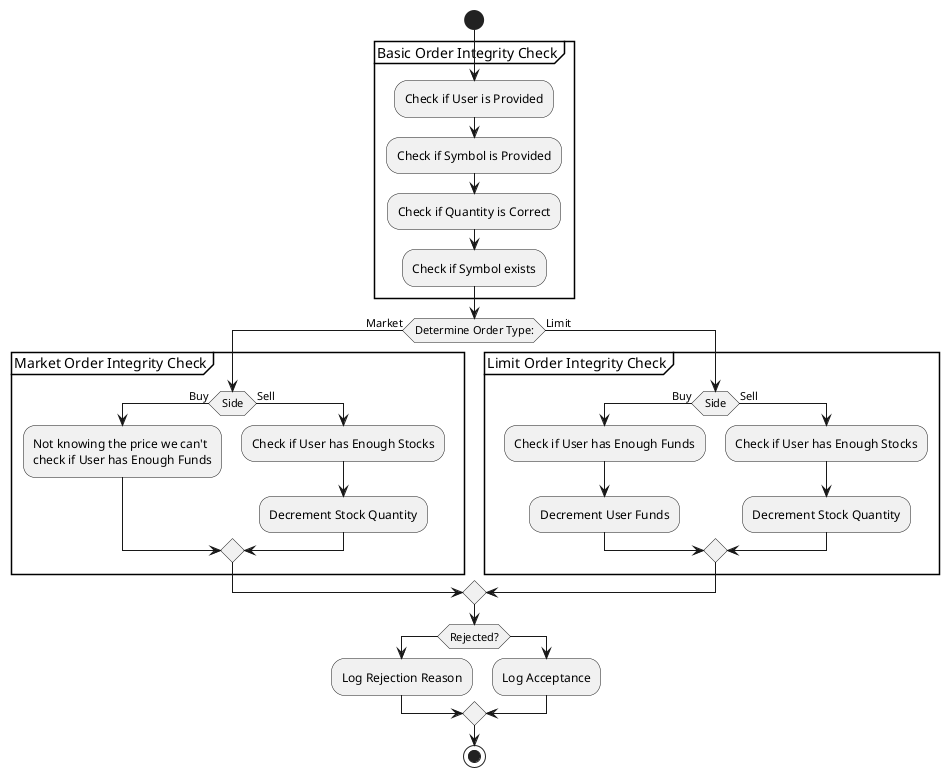 @startuml Order Integrity Check Service Flow Diagram

start

partition "Basic Order Integrity Check" {
  :Check if User is Provided;
  :Check if Symbol is Provided;
  :Check if Quantity is Correct;
  :Check if Symbol exists;
}



if (Determine Order Type:) then (Market)
  partition "Market Order Integrity Check" {
    if (Side) then (Buy)
        :Not knowing the price we can't \ncheck if User has Enough Funds;
      else (Sell)
        :Check if User has Enough Stocks;
        :Decrement Stock Quantity;
    endif
  }
else (Limit)
  partition "Limit Order Integrity Check" {
    if (Side) then (Buy)
        :Check if User has Enough Funds;
        :Decrement User Funds;
      else (Sell)
        :Check if User has Enough Stocks;
        :Decrement Stock Quantity;
    endif
  }
endif




if (Rejected?) then
  :Log Rejection Reason;
else
  :Log Acceptance;
endif

stop

@enduml
